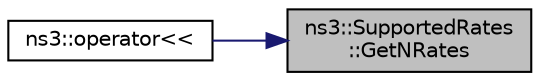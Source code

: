 digraph "ns3::SupportedRates::GetNRates"
{
 // LATEX_PDF_SIZE
  edge [fontname="Helvetica",fontsize="10",labelfontname="Helvetica",labelfontsize="10"];
  node [fontname="Helvetica",fontsize="10",shape=record];
  rankdir="RL";
  Node1 [label="ns3::SupportedRates\l::GetNRates",height=0.2,width=0.4,color="black", fillcolor="grey75", style="filled", fontcolor="black",tooltip="Return the number of supported rates."];
  Node1 -> Node2 [dir="back",color="midnightblue",fontsize="10",style="solid",fontname="Helvetica"];
  Node2 [label="ns3::operator\<\<",height=0.2,width=0.4,color="black", fillcolor="white", style="filled",URL="$namespacens3.html#a0017789c3fd3a17879db574f36fa4e80",tooltip="Serialize SupportedRates to the given ostream."];
}
